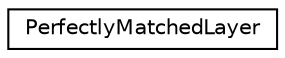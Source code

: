 digraph "Graphical Class Hierarchy"
{
 // LATEX_PDF_SIZE
  edge [fontname="Helvetica",fontsize="10",labelfontname="Helvetica",labelfontsize="10"];
  node [fontname="Helvetica",fontsize="10",shape=record];
  rankdir="LR";
  Node0 [label="PerfectlyMatchedLayer",height=0.2,width=0.4,color="black", fillcolor="white", style="filled",URL="$structPerfectlyMatchedLayer.html",tooltip=" "];
}
